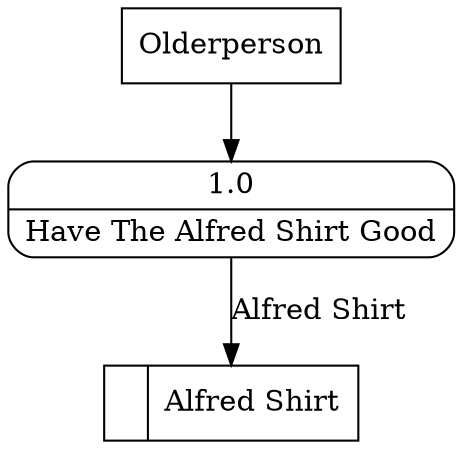 digraph dfd2{ 
node[shape=record]
200 [label="<f0>  |<f1> Alfred Shirt " ];
201 [label="Olderperson" shape=box];
202 [label="{<f0> 1.0|<f1> Have The Alfred Shirt Good }" shape=Mrecord];
201 -> 202
202 -> 200 [label="Alfred Shirt"]
}
